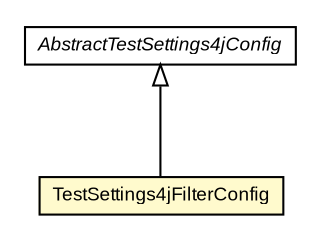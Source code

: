 #!/usr/local/bin/dot
#
# Class diagram 
# Generated by UMLGraph version R5_6 (http://www.umlgraph.org/)
#

digraph G {
	edge [fontname="arial",fontsize=10,labelfontname="arial",labelfontsize=10];
	node [fontname="arial",fontsize=10,shape=plaintext];
	nodesep=0.25;
	ranksep=0.5;
	// org.settings4j.config.TestSettings4jFilterConfig
	c1002 [label=<<table title="org.settings4j.config.TestSettings4jFilterConfig" border="0" cellborder="1" cellspacing="0" cellpadding="2" port="p" bgcolor="lemonChiffon" href="./TestSettings4jFilterConfig.html">
		<tr><td><table border="0" cellspacing="0" cellpadding="1">
<tr><td align="center" balign="center"> TestSettings4jFilterConfig </td></tr>
		</table></td></tr>
		</table>>, URL="./TestSettings4jFilterConfig.html", fontname="arial", fontcolor="black", fontsize=9.0];
	// org.settings4j.config.AbstractTestSettings4jConfig
	c1005 [label=<<table title="org.settings4j.config.AbstractTestSettings4jConfig" border="0" cellborder="1" cellspacing="0" cellpadding="2" port="p" href="./AbstractTestSettings4jConfig.html">
		<tr><td><table border="0" cellspacing="0" cellpadding="1">
<tr><td align="center" balign="center"><font face="arial italic"> AbstractTestSettings4jConfig </font></td></tr>
		</table></td></tr>
		</table>>, URL="./AbstractTestSettings4jConfig.html", fontname="arial", fontcolor="black", fontsize=9.0];
	//org.settings4j.config.TestSettings4jFilterConfig extends org.settings4j.config.AbstractTestSettings4jConfig
	c1005:p -> c1002:p [dir=back,arrowtail=empty];
}

